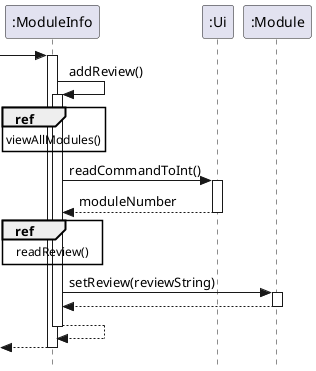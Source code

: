 @startuml
skinparam style strictuml
participant ":ModuleInfo" as ModuleInfo
participant ":Ui" as Ui
participant ":Module" as Module
[-> ModuleInfo:
activate ModuleInfo

    ModuleInfo -> ModuleInfo++ :  addReview()
        ref over ModuleInfo : viewAllModules()
        ModuleInfo -> Ui++ : readCommandToInt()
        return moduleNumber
        ref over ModuleInfo : readReview()
        ModuleInfo -> Module++ : setReview(reviewString)
        return
    return
return

@enduml